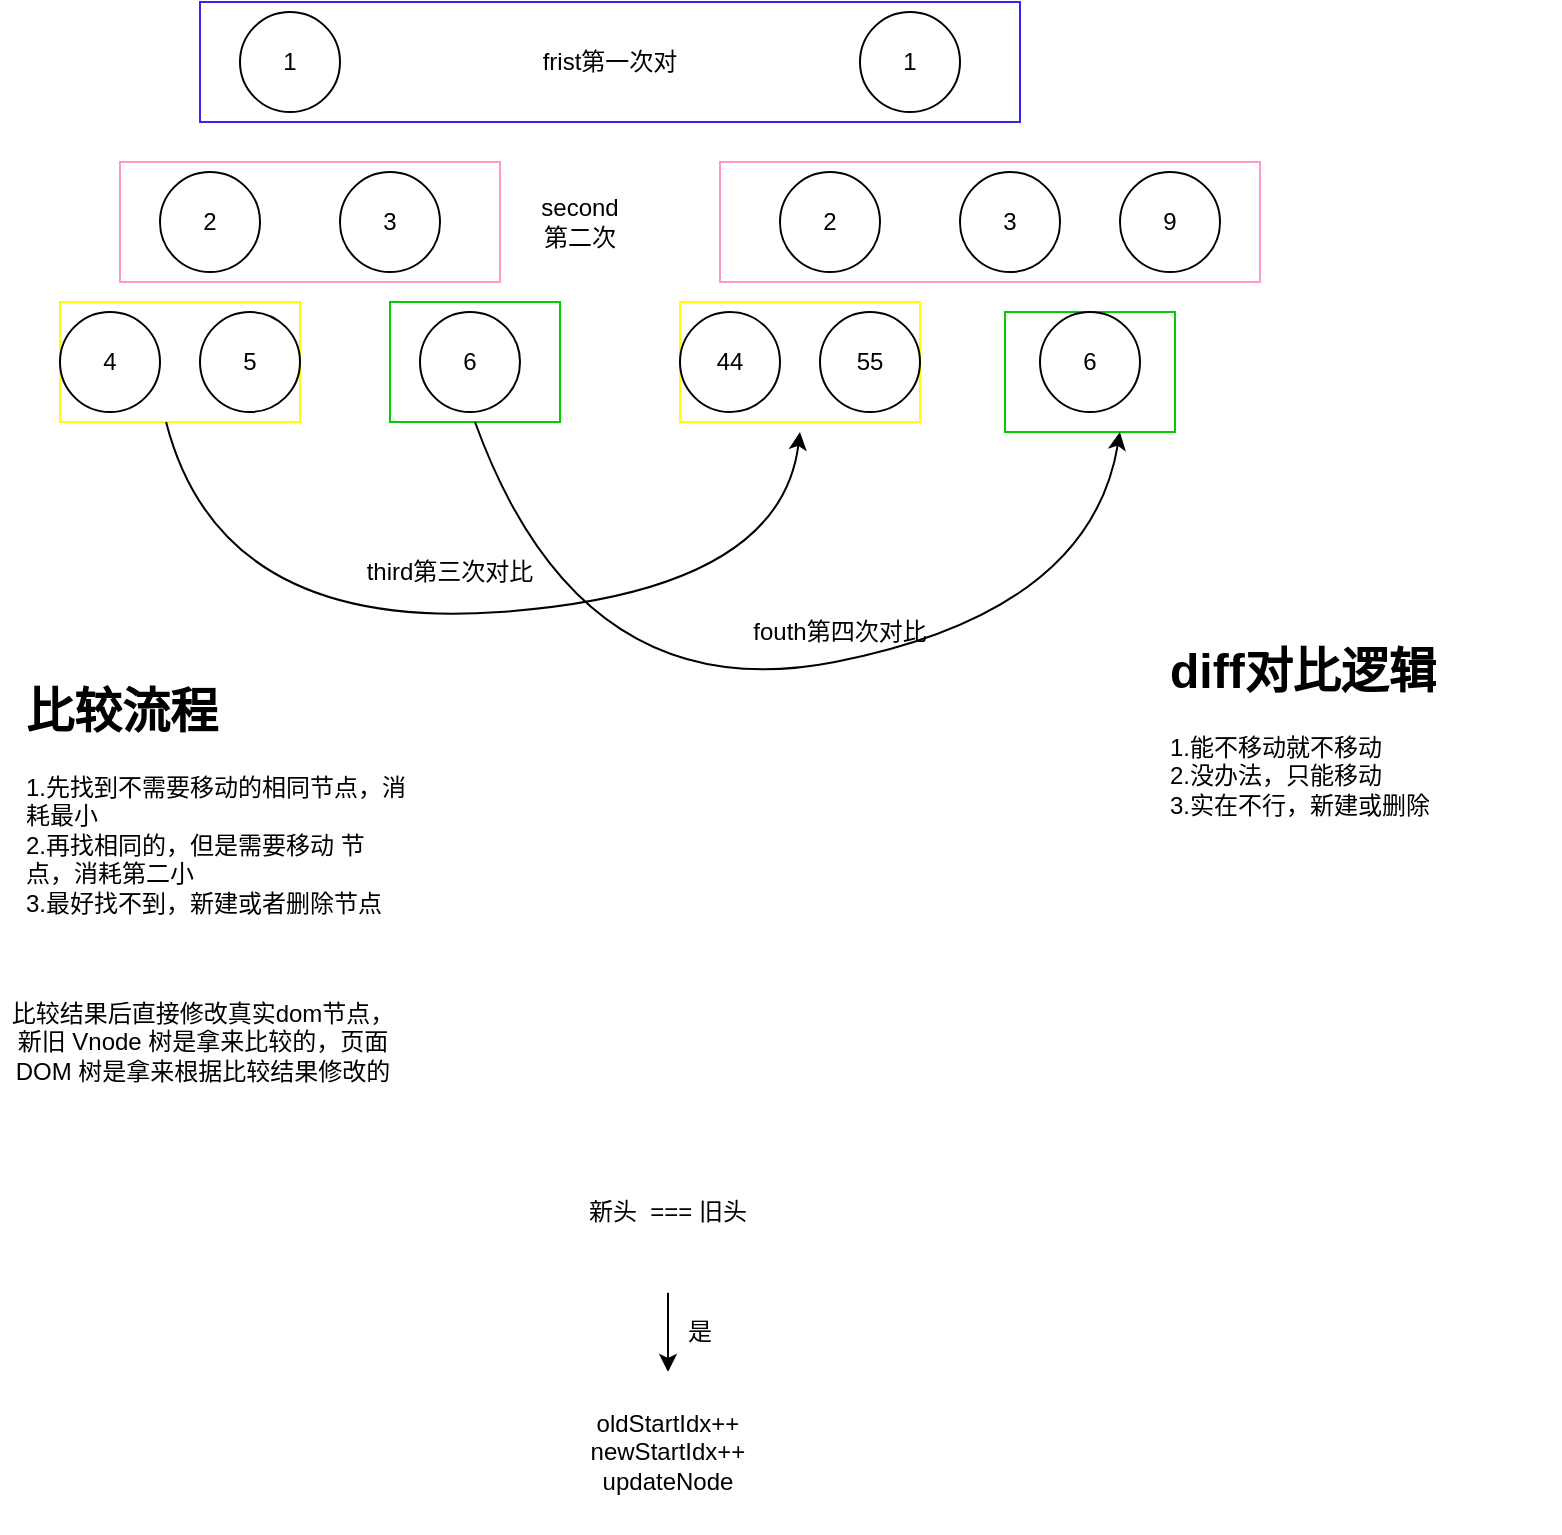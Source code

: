 <mxfile version="13.6.5">
    <diagram id="K645mmI27sVLZANpBULa" name="第 1 页">
        <mxGraphModel dx="1089" dy="790" grid="1" gridSize="10" guides="1" tooltips="1" connect="1" arrows="1" fold="1" page="1" pageScale="1" pageWidth="827" pageHeight="1169" math="0" shadow="0">
            <root>
                <mxCell id="0"/>
                <mxCell id="1" parent="0"/>
                <mxCell id="35" value="" style="rounded=0;whiteSpace=wrap;html=1;strokeColor=#00CC00;" parent="1" vertex="1">
                    <mxGeometry x="532.5" y="220" width="85" height="60" as="geometry"/>
                </mxCell>
                <mxCell id="34" value="" style="rounded=0;whiteSpace=wrap;html=1;strokeColor=#00CC00;" parent="1" vertex="1">
                    <mxGeometry x="225" y="215" width="85" height="60" as="geometry"/>
                </mxCell>
                <mxCell id="26" value="" style="rounded=0;whiteSpace=wrap;html=1;strokeColor=#FFFF00;" parent="1" vertex="1">
                    <mxGeometry x="370" y="215" width="120" height="60" as="geometry"/>
                </mxCell>
                <mxCell id="25" value="" style="rounded=0;whiteSpace=wrap;html=1;strokeColor=#FFFF00;" parent="1" vertex="1">
                    <mxGeometry x="60" y="215" width="120" height="60" as="geometry"/>
                </mxCell>
                <mxCell id="23" value="" style="rounded=0;whiteSpace=wrap;html=1;strokeColor=#FF99CC;" parent="1" vertex="1">
                    <mxGeometry x="390" y="145" width="270" height="60" as="geometry"/>
                </mxCell>
                <mxCell id="22" value="" style="rounded=0;whiteSpace=wrap;html=1;strokeColor=#FF99CC;" parent="1" vertex="1">
                    <mxGeometry x="90" y="145" width="190" height="60" as="geometry"/>
                </mxCell>
                <mxCell id="21" value="frist第一次对" style="rounded=0;whiteSpace=wrap;html=1;strokeColor=#3824F0;" parent="1" vertex="1">
                    <mxGeometry x="130" y="65" width="410" height="60" as="geometry"/>
                </mxCell>
                <mxCell id="2" value="1" style="ellipse;whiteSpace=wrap;html=1;aspect=fixed;" parent="1" vertex="1">
                    <mxGeometry x="150" y="70" width="50" height="50" as="geometry"/>
                </mxCell>
                <mxCell id="3" value="2" style="ellipse;whiteSpace=wrap;html=1;aspect=fixed;" parent="1" vertex="1">
                    <mxGeometry x="110" y="150" width="50" height="50" as="geometry"/>
                </mxCell>
                <mxCell id="4" value="3" style="ellipse;whiteSpace=wrap;html=1;aspect=fixed;" parent="1" vertex="1">
                    <mxGeometry x="200" y="150" width="50" height="50" as="geometry"/>
                </mxCell>
                <mxCell id="5" value="4" style="ellipse;whiteSpace=wrap;html=1;aspect=fixed;" parent="1" vertex="1">
                    <mxGeometry x="60" y="220" width="50" height="50" as="geometry"/>
                </mxCell>
                <mxCell id="6" value="5" style="ellipse;whiteSpace=wrap;html=1;aspect=fixed;" parent="1" vertex="1">
                    <mxGeometry x="130" y="220" width="50" height="50" as="geometry"/>
                </mxCell>
                <mxCell id="7" value="6" style="ellipse;whiteSpace=wrap;html=1;aspect=fixed;" parent="1" vertex="1">
                    <mxGeometry x="240" y="220" width="50" height="50" as="geometry"/>
                </mxCell>
                <mxCell id="12" value="1" style="ellipse;whiteSpace=wrap;html=1;aspect=fixed;" parent="1" vertex="1">
                    <mxGeometry x="460" y="70" width="50" height="50" as="geometry"/>
                </mxCell>
                <mxCell id="13" value="2" style="ellipse;whiteSpace=wrap;html=1;aspect=fixed;" parent="1" vertex="1">
                    <mxGeometry x="420" y="150" width="50" height="50" as="geometry"/>
                </mxCell>
                <mxCell id="14" value="3" style="ellipse;whiteSpace=wrap;html=1;aspect=fixed;" parent="1" vertex="1">
                    <mxGeometry x="510" y="150" width="50" height="50" as="geometry"/>
                </mxCell>
                <mxCell id="15" value="44" style="ellipse;whiteSpace=wrap;html=1;aspect=fixed;" parent="1" vertex="1">
                    <mxGeometry x="370" y="220" width="50" height="50" as="geometry"/>
                </mxCell>
                <mxCell id="16" value="55" style="ellipse;whiteSpace=wrap;html=1;aspect=fixed;" parent="1" vertex="1">
                    <mxGeometry x="440" y="220" width="50" height="50" as="geometry"/>
                </mxCell>
                <mxCell id="17" value="6" style="ellipse;whiteSpace=wrap;html=1;aspect=fixed;" parent="1" vertex="1">
                    <mxGeometry x="550" y="220" width="50" height="50" as="geometry"/>
                </mxCell>
                <mxCell id="18" value="9" style="ellipse;whiteSpace=wrap;html=1;aspect=fixed;" parent="1" vertex="1">
                    <mxGeometry x="590" y="150" width="50" height="50" as="geometry"/>
                </mxCell>
                <mxCell id="24" value="second第二次" style="text;html=1;strokeColor=none;fillColor=none;align=center;verticalAlign=middle;whiteSpace=wrap;rounded=0;" parent="1" vertex="1">
                    <mxGeometry x="300" y="165" width="40" height="20" as="geometry"/>
                </mxCell>
                <mxCell id="27" value="" style="curved=1;endArrow=classic;html=1;exitX=0.442;exitY=1;exitDx=0;exitDy=0;exitPerimeter=0;" parent="1" source="25" edge="1">
                    <mxGeometry width="50" height="50" relative="1" as="geometry">
                        <mxPoint x="510" y="390" as="sourcePoint"/>
                        <mxPoint x="430" y="280" as="targetPoint"/>
                        <Array as="points">
                            <mxPoint x="140" y="380"/>
                            <mxPoint x="420" y="360"/>
                        </Array>
                    </mxGeometry>
                </mxCell>
                <mxCell id="32" value="third第三次对比" style="text;html=1;strokeColor=none;fillColor=none;align=center;verticalAlign=middle;whiteSpace=wrap;rounded=0;" parent="1" vertex="1">
                    <mxGeometry x="200" y="340" width="110" height="20" as="geometry"/>
                </mxCell>
                <mxCell id="36" value="" style="curved=1;endArrow=classic;html=1;entryX=0.676;entryY=1;entryDx=0;entryDy=0;entryPerimeter=0;exitX=0.5;exitY=1;exitDx=0;exitDy=0;" parent="1" source="34" target="35" edge="1">
                    <mxGeometry width="50" height="50" relative="1" as="geometry">
                        <mxPoint x="510" y="390" as="sourcePoint"/>
                        <mxPoint x="560" y="340" as="targetPoint"/>
                        <Array as="points">
                            <mxPoint x="320" y="420"/>
                            <mxPoint x="575" y="370"/>
                        </Array>
                    </mxGeometry>
                </mxCell>
                <mxCell id="37" value="fouth第四次对比" style="text;html=1;strokeColor=none;fillColor=none;align=center;verticalAlign=middle;whiteSpace=wrap;rounded=0;" parent="1" vertex="1">
                    <mxGeometry x="400" y="370" width="100" height="20" as="geometry"/>
                </mxCell>
                <mxCell id="40" value="&lt;h1&gt;diff对比逻辑&lt;/h1&gt;&lt;div&gt;1.能不移动就不移动&lt;/div&gt;&lt;div&gt;2.没办法，只能移动&lt;/div&gt;&lt;div&gt;3.实在不行，新建或删除&lt;/div&gt;" style="text;html=1;strokeColor=none;fillColor=none;spacing=5;spacingTop=-20;whiteSpace=wrap;overflow=hidden;rounded=0;" vertex="1" parent="1">
                    <mxGeometry x="610" y="380" width="200" height="100" as="geometry"/>
                </mxCell>
                <mxCell id="41" value="&lt;h1&gt;比较流程&lt;/h1&gt;&lt;div&gt;1.先找到不需要移动的相同节点，消耗最小&amp;nbsp;&lt;/div&gt;&lt;div&gt;2.再找相同的，但是需要移动 节点，消耗第二小&lt;/div&gt;&lt;div&gt;3.最好找不到，新建或者删除节点&lt;/div&gt;" style="text;html=1;strokeColor=none;fillColor=none;spacing=5;spacingTop=-20;whiteSpace=wrap;overflow=hidden;rounded=0;" vertex="1" parent="1">
                    <mxGeometry x="37.5" y="400" width="200" height="130" as="geometry"/>
                </mxCell>
                <mxCell id="42" value="比较结果后直接修改真实dom节点，&lt;br&gt;新旧 Vnode 树是拿来比较的，页面DOM 树是拿来根据比较结果修改的" style="text;html=1;strokeColor=none;fillColor=none;align=center;verticalAlign=middle;whiteSpace=wrap;rounded=0;" vertex="1" parent="1">
                    <mxGeometry x="30" y="540" width="202.5" height="90" as="geometry"/>
                </mxCell>
                <mxCell id="46" value="" style="edgeStyle=orthogonalEdgeStyle;rounded=0;orthogonalLoop=1;jettySize=auto;html=1;" edge="1" parent="1" source="44" target="45">
                    <mxGeometry relative="1" as="geometry"/>
                </mxCell>
                <mxCell id="44" value="&lt;span&gt;新头&amp;nbsp; === 旧头&lt;/span&gt;" style="rhombus;whiteSpace=wrap;html=1;strokeColor=#FFFFFF;" vertex="1" parent="1">
                    <mxGeometry x="314" y="630" width="100" height="80" as="geometry"/>
                </mxCell>
                <mxCell id="45" value="oldStartIdx++&lt;br&gt;newStartIdx++&lt;br&gt;updateNode" style="rhombus;whiteSpace=wrap;html=1;strokeColor=#FFFFFF;" vertex="1" parent="1">
                    <mxGeometry x="314" y="750" width="100" height="80" as="geometry"/>
                </mxCell>
                <mxCell id="47" value="是" style="text;html=1;strokeColor=none;fillColor=none;align=center;verticalAlign=middle;whiteSpace=wrap;rounded=0;" vertex="1" parent="1">
                    <mxGeometry x="360" y="720" width="40" height="20" as="geometry"/>
                </mxCell>
            </root>
        </mxGraphModel>
    </diagram>
</mxfile>